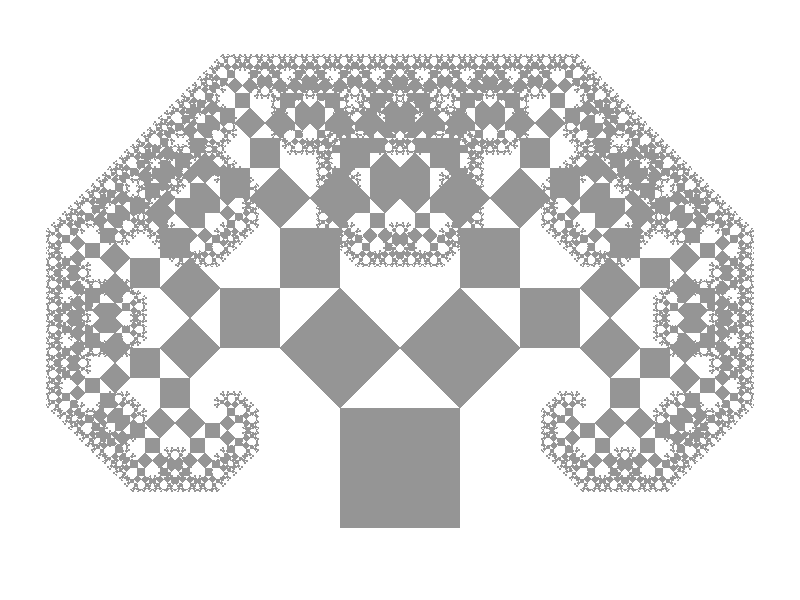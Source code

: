 /////////////////////////////////////////////
//
//     ~~ [ Tree of Squares ] ~~
//        version 1 out of 4
//
//  by Michael Scharrer
//  https://mscharrer.net
//
/////////////////////////////////////////////

#version 3.7;

#declare sq = sqrt(2);

global_settings {
	assumed_gamma 1
}

camera {
	right x*image_width/image_height
	location <0,0,-5>
	look_at <0, 0, 0>
}

background {
	rgb 1
}

#macro pythagoras_tree(pos, siz, rot, level)
	object {
		box {
			<-1,-1,-0.00001>
			<1,1,0.00001>
			pigment {
				rgb 0.3
			}
		}
		rotate rot*z
		scale siz
		translate pos
	}
	#if(level > 0)
		pythagoras_tree(pos + siz*vrotate(<1,2,0>,rot*z), siz/sq, rot - 45, level - 1)
		pythagoras_tree(pos + siz*vrotate(<-1,2,0>,rot*z), siz/sq, rot + 45, level - 1)
	#end
#end

//tree
pythagoras_tree(<0,-1.4,0>,0.5,0,12)


